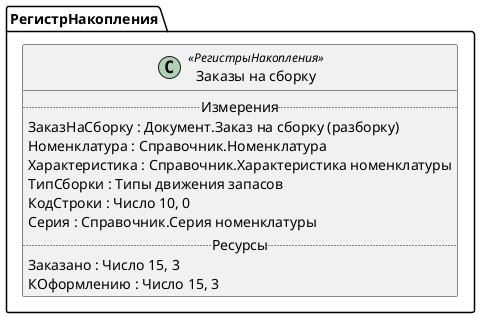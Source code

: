 ﻿@startuml ЗаказыНаСборку
'!include templates.wsd
'..\include templates.wsd
class РегистрНакопления.ЗаказыНаСборку as "Заказы на сборку" <<РегистрыНакопления>>
{
..Измерения..
ЗаказНаСборку : Документ.Заказ на сборку (разборку)
Номенклатура : Справочник.Номенклатура
Характеристика : Справочник.Характеристика номенклатуры
ТипСборки : Типы движения запасов
КодСтроки : Число 10, 0
Серия : Справочник.Серия номенклатуры
..Ресурсы..
Заказано : Число 15, 3
КОформлению : Число 15, 3
}
@enduml
